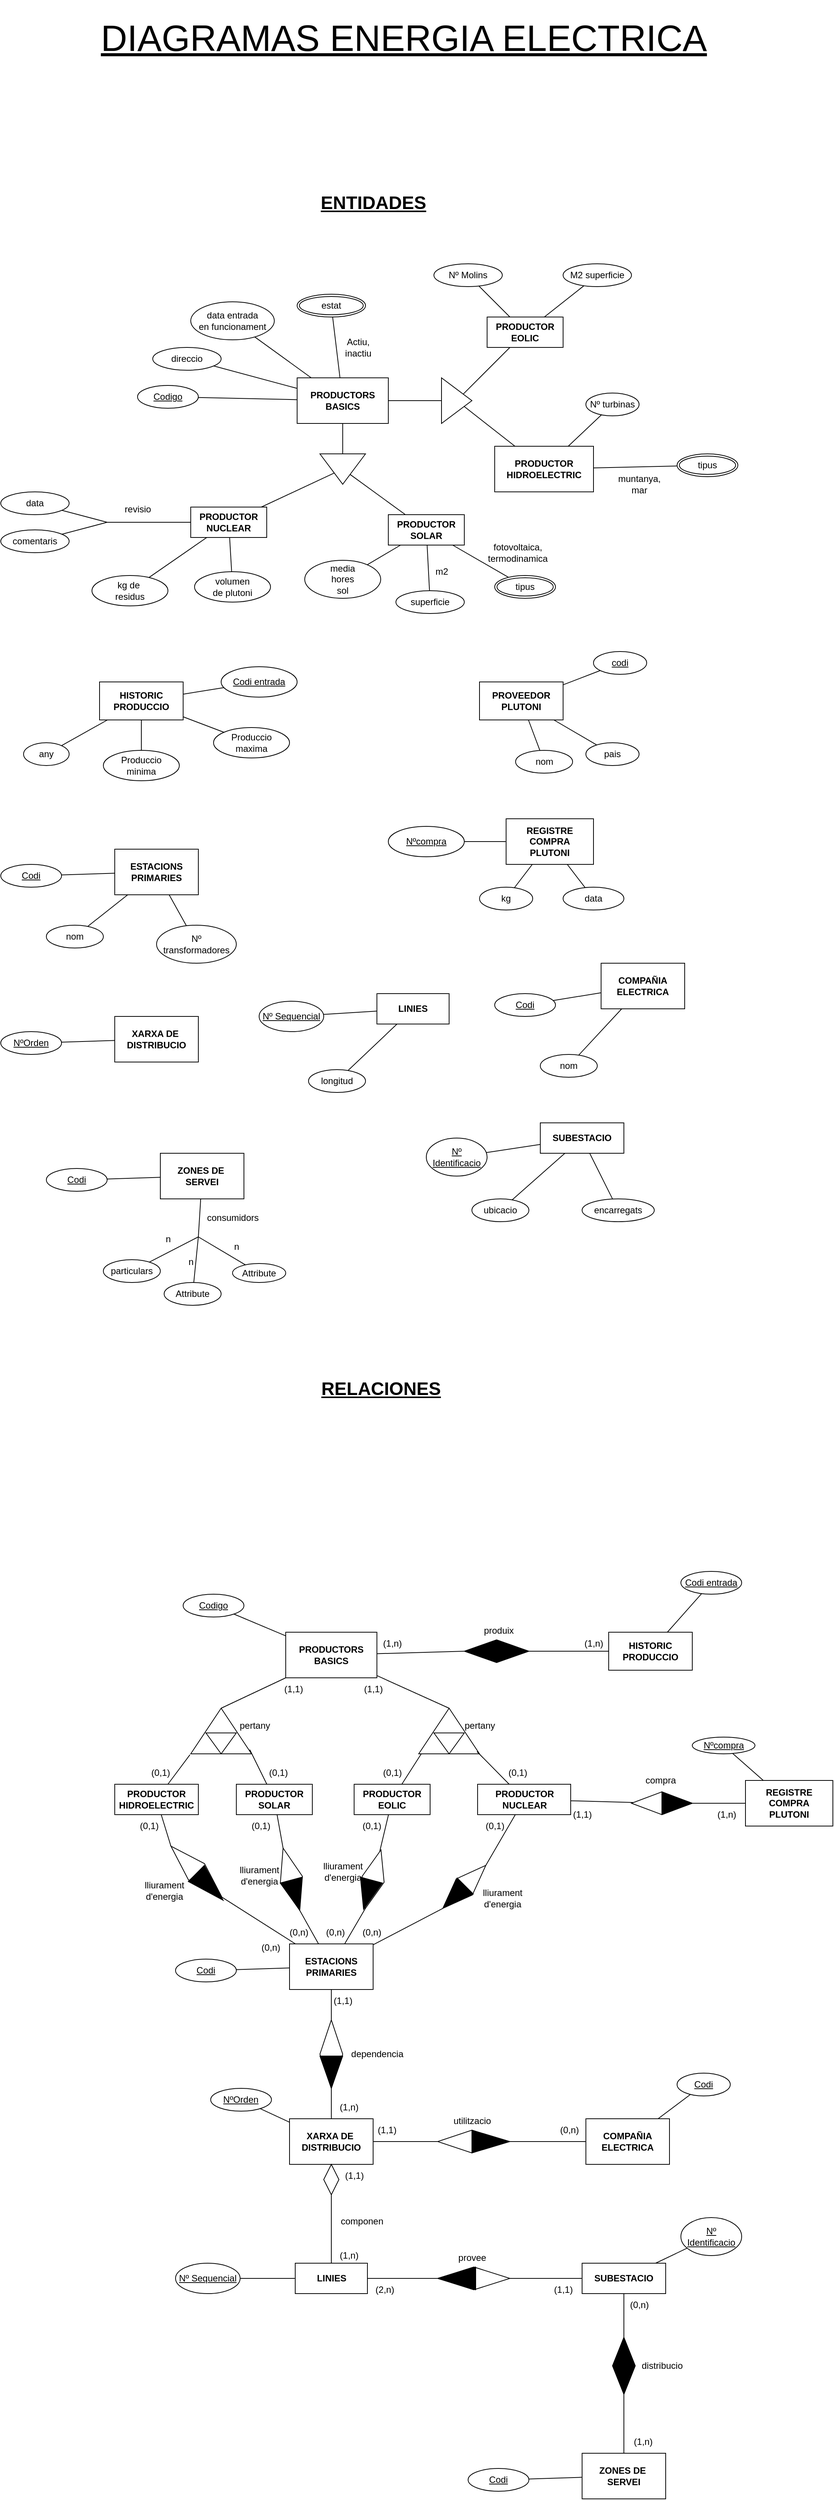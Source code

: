 <mxfile version="22.0.8" type="device">
  <diagram id="R2lEEEUBdFMjLlhIrx00" name="Page-1">
    <mxGraphModel dx="1961" dy="1534" grid="1" gridSize="10" guides="1" tooltips="1" connect="1" arrows="1" fold="1" page="1" pageScale="1" pageWidth="850" pageHeight="1100" math="0" shadow="0" extFonts="Permanent Marker^https://fonts.googleapis.com/css?family=Permanent+Marker">
      <root>
        <mxCell id="0" />
        <mxCell id="1" parent="0" />
        <mxCell id="NFCbisGEsT4ZBUQgS1Gc-1" value="&lt;b&gt;PRODUCTORS&lt;br&gt;BASICS&lt;br&gt;&lt;/b&gt;" style="whiteSpace=wrap;html=1;align=center;" parent="1" vertex="1">
          <mxGeometry x="300" y="190" width="120" height="60" as="geometry" />
        </mxCell>
        <mxCell id="NFCbisGEsT4ZBUQgS1Gc-2" value="&lt;b&gt;PRODUCTOR&lt;br&gt;HIDROELECTRIC&lt;br&gt;&lt;/b&gt;" style="whiteSpace=wrap;html=1;align=center;" parent="1" vertex="1">
          <mxGeometry x="560" y="280" width="130" height="60" as="geometry" />
        </mxCell>
        <mxCell id="NFCbisGEsT4ZBUQgS1Gc-3" value="&lt;b&gt;PRODUCTOR&lt;br&gt;EOLIC&lt;br&gt;&lt;/b&gt;" style="whiteSpace=wrap;html=1;align=center;" parent="1" vertex="1">
          <mxGeometry x="550" y="110" width="100" height="40" as="geometry" />
        </mxCell>
        <mxCell id="NFCbisGEsT4ZBUQgS1Gc-4" value="&lt;b&gt;PRODUCTOR&lt;br&gt;NUCLEAR&lt;br&gt;&lt;/b&gt;" style="whiteSpace=wrap;html=1;align=center;" parent="1" vertex="1">
          <mxGeometry x="160" y="360" width="100" height="40" as="geometry" />
        </mxCell>
        <mxCell id="NFCbisGEsT4ZBUQgS1Gc-5" value="&lt;b&gt;PRODUCTOR&lt;br&gt;SOLAR&lt;br&gt;&lt;/b&gt;" style="whiteSpace=wrap;html=1;align=center;" parent="1" vertex="1">
          <mxGeometry x="420" y="370" width="100" height="40" as="geometry" />
        </mxCell>
        <mxCell id="NFCbisGEsT4ZBUQgS1Gc-6" value="" style="triangle;whiteSpace=wrap;html=1;rotation=0;" parent="1" vertex="1">
          <mxGeometry x="490" y="190" width="40" height="60" as="geometry" />
        </mxCell>
        <mxCell id="NFCbisGEsT4ZBUQgS1Gc-7" value="" style="triangle;whiteSpace=wrap;html=1;rotation=90;" parent="1" vertex="1">
          <mxGeometry x="340" y="280" width="40" height="60" as="geometry" />
        </mxCell>
        <mxCell id="NFCbisGEsT4ZBUQgS1Gc-8" value="" style="endArrow=none;html=1;rounded=0;" parent="1" source="NFCbisGEsT4ZBUQgS1Gc-1" target="NFCbisGEsT4ZBUQgS1Gc-6" edge="1">
          <mxGeometry relative="1" as="geometry">
            <mxPoint x="420" y="219.5" as="sourcePoint" />
            <mxPoint x="490" y="219.5" as="targetPoint" />
          </mxGeometry>
        </mxCell>
        <mxCell id="NFCbisGEsT4ZBUQgS1Gc-9" value="" style="endArrow=none;html=1;rounded=0;" parent="1" source="NFCbisGEsT4ZBUQgS1Gc-7" target="NFCbisGEsT4ZBUQgS1Gc-1" edge="1">
          <mxGeometry relative="1" as="geometry">
            <mxPoint x="340" y="240" as="sourcePoint" />
            <mxPoint x="500" y="240" as="targetPoint" />
          </mxGeometry>
        </mxCell>
        <mxCell id="NFCbisGEsT4ZBUQgS1Gc-10" value="" style="endArrow=none;html=1;rounded=0;" parent="1" source="NFCbisGEsT4ZBUQgS1Gc-6" target="NFCbisGEsT4ZBUQgS1Gc-3" edge="1">
          <mxGeometry relative="1" as="geometry">
            <mxPoint x="340" y="240" as="sourcePoint" />
            <mxPoint x="500" y="240" as="targetPoint" />
          </mxGeometry>
        </mxCell>
        <mxCell id="NFCbisGEsT4ZBUQgS1Gc-11" value="" style="endArrow=none;html=1;rounded=0;" parent="1" source="NFCbisGEsT4ZBUQgS1Gc-6" target="NFCbisGEsT4ZBUQgS1Gc-2" edge="1">
          <mxGeometry relative="1" as="geometry">
            <mxPoint x="340" y="240" as="sourcePoint" />
            <mxPoint x="500" y="240" as="targetPoint" />
          </mxGeometry>
        </mxCell>
        <mxCell id="NFCbisGEsT4ZBUQgS1Gc-12" value="" style="endArrow=none;html=1;rounded=0;" parent="1" source="NFCbisGEsT4ZBUQgS1Gc-4" target="NFCbisGEsT4ZBUQgS1Gc-7" edge="1">
          <mxGeometry relative="1" as="geometry">
            <mxPoint x="340" y="240" as="sourcePoint" />
            <mxPoint x="500" y="240" as="targetPoint" />
          </mxGeometry>
        </mxCell>
        <mxCell id="NFCbisGEsT4ZBUQgS1Gc-13" value="" style="endArrow=none;html=1;rounded=0;" parent="1" source="NFCbisGEsT4ZBUQgS1Gc-7" target="NFCbisGEsT4ZBUQgS1Gc-5" edge="1">
          <mxGeometry relative="1" as="geometry">
            <mxPoint x="429.706" y="439.999" as="sourcePoint" />
            <mxPoint x="502.5" y="492.94" as="targetPoint" />
          </mxGeometry>
        </mxCell>
        <mxCell id="NFCbisGEsT4ZBUQgS1Gc-14" value="Codigo" style="ellipse;whiteSpace=wrap;html=1;align=center;fontStyle=4;" parent="1" vertex="1">
          <mxGeometry x="90" y="200" width="80" height="30" as="geometry" />
        </mxCell>
        <mxCell id="NFCbisGEsT4ZBUQgS1Gc-15" value="" style="endArrow=none;html=1;rounded=0;" parent="1" source="NFCbisGEsT4ZBUQgS1Gc-14" target="NFCbisGEsT4ZBUQgS1Gc-1" edge="1">
          <mxGeometry relative="1" as="geometry">
            <mxPoint x="340" y="140" as="sourcePoint" />
            <mxPoint x="500" y="140" as="targetPoint" />
          </mxGeometry>
        </mxCell>
        <mxCell id="NFCbisGEsT4ZBUQgS1Gc-16" value="direccio" style="ellipse;whiteSpace=wrap;html=1;align=center;" parent="1" vertex="1">
          <mxGeometry x="110" y="150" width="90" height="30" as="geometry" />
        </mxCell>
        <mxCell id="NFCbisGEsT4ZBUQgS1Gc-17" value="data entrada&lt;br&gt;en funcionament" style="ellipse;whiteSpace=wrap;html=1;align=center;" parent="1" vertex="1">
          <mxGeometry x="160" y="90" width="110" height="50" as="geometry" />
        </mxCell>
        <mxCell id="NFCbisGEsT4ZBUQgS1Gc-19" value="" style="endArrow=none;html=1;rounded=0;" parent="1" source="NFCbisGEsT4ZBUQgS1Gc-30" target="NFCbisGEsT4ZBUQgS1Gc-1" edge="1">
          <mxGeometry relative="1" as="geometry">
            <mxPoint x="342.364" y="109.974" as="sourcePoint" />
            <mxPoint x="500" y="140" as="targetPoint" />
          </mxGeometry>
        </mxCell>
        <mxCell id="NFCbisGEsT4ZBUQgS1Gc-20" value="Actiu,&lt;br&gt;inactiu" style="text;html=1;align=center;verticalAlign=middle;resizable=0;points=[];autosize=1;strokeColor=none;fillColor=none;" parent="1" vertex="1">
          <mxGeometry x="350" y="130" width="60" height="40" as="geometry" />
        </mxCell>
        <mxCell id="NFCbisGEsT4ZBUQgS1Gc-21" value="" style="endArrow=none;html=1;rounded=0;" parent="1" source="NFCbisGEsT4ZBUQgS1Gc-17" target="NFCbisGEsT4ZBUQgS1Gc-1" edge="1">
          <mxGeometry relative="1" as="geometry">
            <mxPoint x="340" y="140" as="sourcePoint" />
            <mxPoint x="500" y="140" as="targetPoint" />
          </mxGeometry>
        </mxCell>
        <mxCell id="NFCbisGEsT4ZBUQgS1Gc-22" value="" style="endArrow=none;html=1;rounded=0;" parent="1" source="NFCbisGEsT4ZBUQgS1Gc-16" target="NFCbisGEsT4ZBUQgS1Gc-1" edge="1">
          <mxGeometry relative="1" as="geometry">
            <mxPoint x="340" y="140" as="sourcePoint" />
            <mxPoint x="500" y="140" as="targetPoint" />
          </mxGeometry>
        </mxCell>
        <mxCell id="NFCbisGEsT4ZBUQgS1Gc-23" value="Nº Molins" style="ellipse;whiteSpace=wrap;html=1;align=center;" parent="1" vertex="1">
          <mxGeometry x="480" y="40" width="90" height="30" as="geometry" />
        </mxCell>
        <mxCell id="NFCbisGEsT4ZBUQgS1Gc-24" value="M2 superficie" style="ellipse;whiteSpace=wrap;html=1;align=center;" parent="1" vertex="1">
          <mxGeometry x="650" y="40" width="90" height="30" as="geometry" />
        </mxCell>
        <mxCell id="NFCbisGEsT4ZBUQgS1Gc-25" value="" style="endArrow=none;html=1;rounded=0;" parent="1" source="NFCbisGEsT4ZBUQgS1Gc-3" target="NFCbisGEsT4ZBUQgS1Gc-23" edge="1">
          <mxGeometry relative="1" as="geometry">
            <mxPoint x="340" y="240" as="sourcePoint" />
            <mxPoint x="500" y="240" as="targetPoint" />
          </mxGeometry>
        </mxCell>
        <mxCell id="NFCbisGEsT4ZBUQgS1Gc-26" value="" style="endArrow=none;html=1;rounded=0;" parent="1" source="NFCbisGEsT4ZBUQgS1Gc-3" target="NFCbisGEsT4ZBUQgS1Gc-24" edge="1">
          <mxGeometry relative="1" as="geometry">
            <mxPoint x="340" y="240" as="sourcePoint" />
            <mxPoint x="500" y="240" as="targetPoint" />
          </mxGeometry>
        </mxCell>
        <mxCell id="NFCbisGEsT4ZBUQgS1Gc-27" value="Nº turbinas" style="ellipse;whiteSpace=wrap;html=1;align=center;" parent="1" vertex="1">
          <mxGeometry x="680" y="210" width="70" height="30" as="geometry" />
        </mxCell>
        <mxCell id="NFCbisGEsT4ZBUQgS1Gc-29" value="" style="endArrow=none;html=1;rounded=0;" parent="1" source="NFCbisGEsT4ZBUQgS1Gc-2" target="NFCbisGEsT4ZBUQgS1Gc-27" edge="1">
          <mxGeometry relative="1" as="geometry">
            <mxPoint x="340" y="240" as="sourcePoint" />
            <mxPoint x="500" y="240" as="targetPoint" />
          </mxGeometry>
        </mxCell>
        <mxCell id="NFCbisGEsT4ZBUQgS1Gc-30" value="estat&lt;br&gt;" style="ellipse;shape=doubleEllipse;margin=3;whiteSpace=wrap;html=1;align=center;" parent="1" vertex="1">
          <mxGeometry x="300" y="80" width="90" height="30" as="geometry" />
        </mxCell>
        <mxCell id="NFCbisGEsT4ZBUQgS1Gc-31" value="tipus" style="ellipse;shape=doubleEllipse;margin=3;whiteSpace=wrap;html=1;align=center;" parent="1" vertex="1">
          <mxGeometry x="800" y="290" width="80" height="30" as="geometry" />
        </mxCell>
        <mxCell id="NFCbisGEsT4ZBUQgS1Gc-32" value="" style="endArrow=none;html=1;rounded=0;" parent="1" source="NFCbisGEsT4ZBUQgS1Gc-2" target="NFCbisGEsT4ZBUQgS1Gc-31" edge="1">
          <mxGeometry relative="1" as="geometry">
            <mxPoint x="340" y="240" as="sourcePoint" />
            <mxPoint x="500" y="240" as="targetPoint" />
          </mxGeometry>
        </mxCell>
        <mxCell id="NFCbisGEsT4ZBUQgS1Gc-33" value="muntanya,&lt;br&gt;mar" style="text;html=1;align=center;verticalAlign=middle;resizable=0;points=[];autosize=1;strokeColor=none;fillColor=none;" parent="1" vertex="1">
          <mxGeometry x="710" y="310" width="80" height="40" as="geometry" />
        </mxCell>
        <mxCell id="NFCbisGEsT4ZBUQgS1Gc-34" value="media&lt;br&gt;hores&lt;br&gt;sol" style="ellipse;whiteSpace=wrap;html=1;align=center;" parent="1" vertex="1">
          <mxGeometry x="310" y="430" width="100" height="50" as="geometry" />
        </mxCell>
        <mxCell id="NFCbisGEsT4ZBUQgS1Gc-35" value="superficie" style="ellipse;whiteSpace=wrap;html=1;align=center;" parent="1" vertex="1">
          <mxGeometry x="430" y="470" width="90" height="30" as="geometry" />
        </mxCell>
        <mxCell id="NFCbisGEsT4ZBUQgS1Gc-36" value="tipus" style="ellipse;shape=doubleEllipse;margin=3;whiteSpace=wrap;html=1;align=center;" parent="1" vertex="1">
          <mxGeometry x="560" y="450" width="80" height="30" as="geometry" />
        </mxCell>
        <mxCell id="NFCbisGEsT4ZBUQgS1Gc-37" value="" style="endArrow=none;html=1;rounded=0;" parent="1" source="NFCbisGEsT4ZBUQgS1Gc-34" target="NFCbisGEsT4ZBUQgS1Gc-5" edge="1">
          <mxGeometry relative="1" as="geometry">
            <mxPoint x="340" y="340" as="sourcePoint" />
            <mxPoint x="500" y="340" as="targetPoint" />
          </mxGeometry>
        </mxCell>
        <mxCell id="NFCbisGEsT4ZBUQgS1Gc-38" value="" style="endArrow=none;html=1;rounded=0;" parent="1" source="NFCbisGEsT4ZBUQgS1Gc-5" target="NFCbisGEsT4ZBUQgS1Gc-35" edge="1">
          <mxGeometry relative="1" as="geometry">
            <mxPoint x="340" y="340" as="sourcePoint" />
            <mxPoint x="500" y="340" as="targetPoint" />
          </mxGeometry>
        </mxCell>
        <mxCell id="NFCbisGEsT4ZBUQgS1Gc-39" value="" style="endArrow=none;html=1;rounded=0;" parent="1" source="NFCbisGEsT4ZBUQgS1Gc-5" target="NFCbisGEsT4ZBUQgS1Gc-36" edge="1">
          <mxGeometry relative="1" as="geometry">
            <mxPoint x="340" y="340" as="sourcePoint" />
            <mxPoint x="500" y="340" as="targetPoint" />
          </mxGeometry>
        </mxCell>
        <mxCell id="NFCbisGEsT4ZBUQgS1Gc-40" value="fotovoltaica,&lt;br&gt;termodinamica" style="text;html=1;align=center;verticalAlign=middle;resizable=0;points=[];autosize=1;strokeColor=none;fillColor=none;" parent="1" vertex="1">
          <mxGeometry x="540" y="400" width="100" height="40" as="geometry" />
        </mxCell>
        <mxCell id="NFCbisGEsT4ZBUQgS1Gc-41" value="m2" style="text;html=1;align=center;verticalAlign=middle;resizable=0;points=[];autosize=1;strokeColor=none;fillColor=none;" parent="1" vertex="1">
          <mxGeometry x="470" y="430" width="40" height="30" as="geometry" />
        </mxCell>
        <mxCell id="NFCbisGEsT4ZBUQgS1Gc-42" value="comentaris" style="ellipse;whiteSpace=wrap;html=1;align=center;" parent="1" vertex="1">
          <mxGeometry x="-90" y="390" width="90" height="30" as="geometry" />
        </mxCell>
        <mxCell id="NFCbisGEsT4ZBUQgS1Gc-43" value="kg de&amp;nbsp;&lt;br&gt;residus" style="ellipse;whiteSpace=wrap;html=1;align=center;" parent="1" vertex="1">
          <mxGeometry x="30" y="450" width="100" height="40" as="geometry" />
        </mxCell>
        <mxCell id="NFCbisGEsT4ZBUQgS1Gc-44" value="volumen&lt;br&gt;de plutoni" style="ellipse;whiteSpace=wrap;html=1;align=center;" parent="1" vertex="1">
          <mxGeometry x="165" y="445" width="100" height="40" as="geometry" />
        </mxCell>
        <mxCell id="NFCbisGEsT4ZBUQgS1Gc-45" value="data" style="ellipse;whiteSpace=wrap;html=1;align=center;" parent="1" vertex="1">
          <mxGeometry x="-90" y="340" width="90" height="30" as="geometry" />
        </mxCell>
        <mxCell id="NFCbisGEsT4ZBUQgS1Gc-46" value="" style="endArrow=none;html=1;rounded=0;" parent="1" source="NFCbisGEsT4ZBUQgS1Gc-4" target="NFCbisGEsT4ZBUQgS1Gc-44" edge="1">
          <mxGeometry relative="1" as="geometry">
            <mxPoint x="160" y="340" as="sourcePoint" />
            <mxPoint x="320" y="340" as="targetPoint" />
          </mxGeometry>
        </mxCell>
        <mxCell id="NFCbisGEsT4ZBUQgS1Gc-47" value="" style="endArrow=none;html=1;rounded=0;" parent="1" source="NFCbisGEsT4ZBUQgS1Gc-43" target="NFCbisGEsT4ZBUQgS1Gc-4" edge="1">
          <mxGeometry relative="1" as="geometry">
            <mxPoint x="160" y="340" as="sourcePoint" />
            <mxPoint x="320" y="340" as="targetPoint" />
          </mxGeometry>
        </mxCell>
        <mxCell id="NFCbisGEsT4ZBUQgS1Gc-48" value="" style="endArrow=none;html=1;rounded=0;" parent="1" source="NFCbisGEsT4ZBUQgS1Gc-45" edge="1">
          <mxGeometry relative="1" as="geometry">
            <mxPoint x="160" y="340" as="sourcePoint" />
            <mxPoint x="50" y="380" as="targetPoint" />
          </mxGeometry>
        </mxCell>
        <mxCell id="NFCbisGEsT4ZBUQgS1Gc-49" value="" style="endArrow=none;html=1;rounded=0;" parent="1" source="NFCbisGEsT4ZBUQgS1Gc-42" edge="1">
          <mxGeometry relative="1" as="geometry">
            <mxPoint x="160" y="340" as="sourcePoint" />
            <mxPoint x="50" y="380" as="targetPoint" />
          </mxGeometry>
        </mxCell>
        <mxCell id="NFCbisGEsT4ZBUQgS1Gc-50" value="" style="endArrow=none;html=1;rounded=0;" parent="1" target="NFCbisGEsT4ZBUQgS1Gc-4" edge="1">
          <mxGeometry relative="1" as="geometry">
            <mxPoint x="50" y="380" as="sourcePoint" />
            <mxPoint x="320" y="340" as="targetPoint" />
          </mxGeometry>
        </mxCell>
        <mxCell id="NFCbisGEsT4ZBUQgS1Gc-51" value="revisio" style="text;html=1;align=center;verticalAlign=middle;resizable=0;points=[];autosize=1;strokeColor=none;fillColor=none;" parent="1" vertex="1">
          <mxGeometry x="60" y="348" width="60" height="30" as="geometry" />
        </mxCell>
        <mxCell id="NFCbisGEsT4ZBUQgS1Gc-52" value="&lt;b&gt;HISTORIC&lt;br&gt;PRODUCCIO&lt;br&gt;&lt;/b&gt;" style="whiteSpace=wrap;html=1;align=center;" parent="1" vertex="1">
          <mxGeometry x="40" y="590" width="110" height="50" as="geometry" />
        </mxCell>
        <mxCell id="NFCbisGEsT4ZBUQgS1Gc-53" value="Codi entrada" style="ellipse;whiteSpace=wrap;html=1;align=center;fontStyle=4;" parent="1" vertex="1">
          <mxGeometry x="200" y="570" width="100" height="40" as="geometry" />
        </mxCell>
        <mxCell id="NFCbisGEsT4ZBUQgS1Gc-54" value="Produccio&lt;br&gt;maxima" style="ellipse;whiteSpace=wrap;html=1;align=center;" parent="1" vertex="1">
          <mxGeometry x="190" y="650" width="100" height="40" as="geometry" />
        </mxCell>
        <mxCell id="NFCbisGEsT4ZBUQgS1Gc-55" value="Produccio&lt;br&gt;minima" style="ellipse;whiteSpace=wrap;html=1;align=center;" parent="1" vertex="1">
          <mxGeometry x="45" y="680" width="100" height="40" as="geometry" />
        </mxCell>
        <mxCell id="NFCbisGEsT4ZBUQgS1Gc-56" value="any" style="ellipse;whiteSpace=wrap;html=1;align=center;" parent="1" vertex="1">
          <mxGeometry x="-60" y="670" width="60" height="30" as="geometry" />
        </mxCell>
        <mxCell id="NFCbisGEsT4ZBUQgS1Gc-57" value="" style="endArrow=none;html=1;rounded=0;" parent="1" source="NFCbisGEsT4ZBUQgS1Gc-52" target="NFCbisGEsT4ZBUQgS1Gc-53" edge="1">
          <mxGeometry relative="1" as="geometry">
            <mxPoint x="330" y="540" as="sourcePoint" />
            <mxPoint x="260" y="580" as="targetPoint" />
          </mxGeometry>
        </mxCell>
        <mxCell id="NFCbisGEsT4ZBUQgS1Gc-58" value="" style="endArrow=none;html=1;rounded=0;" parent="1" source="NFCbisGEsT4ZBUQgS1Gc-52" target="NFCbisGEsT4ZBUQgS1Gc-54" edge="1">
          <mxGeometry relative="1" as="geometry">
            <mxPoint x="330" y="540" as="sourcePoint" />
            <mxPoint x="490" y="540" as="targetPoint" />
          </mxGeometry>
        </mxCell>
        <mxCell id="NFCbisGEsT4ZBUQgS1Gc-59" value="" style="endArrow=none;html=1;rounded=0;" parent="1" source="NFCbisGEsT4ZBUQgS1Gc-52" target="NFCbisGEsT4ZBUQgS1Gc-55" edge="1">
          <mxGeometry relative="1" as="geometry">
            <mxPoint x="330" y="540" as="sourcePoint" />
            <mxPoint x="490" y="540" as="targetPoint" />
          </mxGeometry>
        </mxCell>
        <mxCell id="NFCbisGEsT4ZBUQgS1Gc-60" value="" style="endArrow=none;html=1;rounded=0;" parent="1" source="NFCbisGEsT4ZBUQgS1Gc-52" target="NFCbisGEsT4ZBUQgS1Gc-56" edge="1">
          <mxGeometry relative="1" as="geometry">
            <mxPoint x="330" y="540" as="sourcePoint" />
            <mxPoint x="490" y="540" as="targetPoint" />
          </mxGeometry>
        </mxCell>
        <mxCell id="NFCbisGEsT4ZBUQgS1Gc-61" value="&lt;b&gt;PROVEEDOR&lt;br&gt;PLUTONI&lt;br&gt;&lt;/b&gt;" style="whiteSpace=wrap;html=1;align=center;" parent="1" vertex="1">
          <mxGeometry x="540" y="590" width="110" height="50" as="geometry" />
        </mxCell>
        <mxCell id="NFCbisGEsT4ZBUQgS1Gc-62" value="codi" style="ellipse;whiteSpace=wrap;html=1;align=center;fontStyle=4;" parent="1" vertex="1">
          <mxGeometry x="690" y="550" width="70" height="30" as="geometry" />
        </mxCell>
        <mxCell id="NFCbisGEsT4ZBUQgS1Gc-63" value="nom" style="ellipse;whiteSpace=wrap;html=1;align=center;" parent="1" vertex="1">
          <mxGeometry x="587.5" y="680" width="75" height="30" as="geometry" />
        </mxCell>
        <mxCell id="NFCbisGEsT4ZBUQgS1Gc-64" value="pais" style="ellipse;whiteSpace=wrap;html=1;align=center;" parent="1" vertex="1">
          <mxGeometry x="680" y="670" width="70" height="30" as="geometry" />
        </mxCell>
        <mxCell id="NFCbisGEsT4ZBUQgS1Gc-65" value="" style="endArrow=none;html=1;rounded=0;" parent="1" source="NFCbisGEsT4ZBUQgS1Gc-63" target="NFCbisGEsT4ZBUQgS1Gc-61" edge="1">
          <mxGeometry relative="1" as="geometry">
            <mxPoint x="330" y="540" as="sourcePoint" />
            <mxPoint x="490" y="540" as="targetPoint" />
          </mxGeometry>
        </mxCell>
        <mxCell id="NFCbisGEsT4ZBUQgS1Gc-66" value="" style="endArrow=none;html=1;rounded=0;" parent="1" source="NFCbisGEsT4ZBUQgS1Gc-61" target="NFCbisGEsT4ZBUQgS1Gc-62" edge="1">
          <mxGeometry relative="1" as="geometry">
            <mxPoint x="330" y="540" as="sourcePoint" />
            <mxPoint x="490" y="540" as="targetPoint" />
          </mxGeometry>
        </mxCell>
        <mxCell id="NFCbisGEsT4ZBUQgS1Gc-67" value="" style="endArrow=none;html=1;rounded=0;" parent="1" source="NFCbisGEsT4ZBUQgS1Gc-61" target="NFCbisGEsT4ZBUQgS1Gc-64" edge="1">
          <mxGeometry relative="1" as="geometry">
            <mxPoint x="330" y="540" as="sourcePoint" />
            <mxPoint x="490" y="540" as="targetPoint" />
          </mxGeometry>
        </mxCell>
        <mxCell id="NFCbisGEsT4ZBUQgS1Gc-68" value="&lt;b&gt;REGISTRE&lt;br&gt;COMPRA&lt;br&gt;PLUTONI&lt;br&gt;&lt;/b&gt;" style="whiteSpace=wrap;html=1;align=center;" parent="1" vertex="1">
          <mxGeometry x="575" y="770" width="115" height="60" as="geometry" />
        </mxCell>
        <mxCell id="NFCbisGEsT4ZBUQgS1Gc-69" value="Nºcompra" style="ellipse;whiteSpace=wrap;html=1;align=center;fontStyle=4;" parent="1" vertex="1">
          <mxGeometry x="420" y="780" width="100" height="40" as="geometry" />
        </mxCell>
        <mxCell id="NFCbisGEsT4ZBUQgS1Gc-70" value="kg" style="ellipse;whiteSpace=wrap;html=1;align=center;" parent="1" vertex="1">
          <mxGeometry x="540" y="860" width="70" height="30" as="geometry" />
        </mxCell>
        <mxCell id="NFCbisGEsT4ZBUQgS1Gc-71" value="data" style="ellipse;whiteSpace=wrap;html=1;align=center;" parent="1" vertex="1">
          <mxGeometry x="650" y="860" width="80" height="30" as="geometry" />
        </mxCell>
        <mxCell id="NFCbisGEsT4ZBUQgS1Gc-72" value="" style="endArrow=none;html=1;rounded=0;" parent="1" source="NFCbisGEsT4ZBUQgS1Gc-69" target="NFCbisGEsT4ZBUQgS1Gc-68" edge="1">
          <mxGeometry relative="1" as="geometry">
            <mxPoint x="330" y="740" as="sourcePoint" />
            <mxPoint x="490" y="740" as="targetPoint" />
          </mxGeometry>
        </mxCell>
        <mxCell id="NFCbisGEsT4ZBUQgS1Gc-73" value="" style="endArrow=none;html=1;rounded=0;" parent="1" source="NFCbisGEsT4ZBUQgS1Gc-68" target="NFCbisGEsT4ZBUQgS1Gc-71" edge="1">
          <mxGeometry relative="1" as="geometry">
            <mxPoint x="330" y="740" as="sourcePoint" />
            <mxPoint x="490" y="740" as="targetPoint" />
          </mxGeometry>
        </mxCell>
        <mxCell id="NFCbisGEsT4ZBUQgS1Gc-74" value="" style="endArrow=none;html=1;rounded=0;" parent="1" source="NFCbisGEsT4ZBUQgS1Gc-70" target="NFCbisGEsT4ZBUQgS1Gc-68" edge="1">
          <mxGeometry relative="1" as="geometry">
            <mxPoint x="330" y="740" as="sourcePoint" />
            <mxPoint x="490" y="740" as="targetPoint" />
          </mxGeometry>
        </mxCell>
        <mxCell id="NFCbisGEsT4ZBUQgS1Gc-76" value="&lt;b&gt;ESTACIONS&lt;br&gt;PRIMARIES&lt;br&gt;&lt;/b&gt;" style="whiteSpace=wrap;html=1;align=center;" parent="1" vertex="1">
          <mxGeometry x="60" y="810" width="110" height="60" as="geometry" />
        </mxCell>
        <mxCell id="NFCbisGEsT4ZBUQgS1Gc-77" value="Codi" style="ellipse;whiteSpace=wrap;html=1;align=center;fontStyle=4;" parent="1" vertex="1">
          <mxGeometry x="-90" y="830" width="80" height="30" as="geometry" />
        </mxCell>
        <mxCell id="NFCbisGEsT4ZBUQgS1Gc-78" value="nom" style="ellipse;whiteSpace=wrap;html=1;align=center;" parent="1" vertex="1">
          <mxGeometry x="-30" y="910" width="75" height="30" as="geometry" />
        </mxCell>
        <mxCell id="NFCbisGEsT4ZBUQgS1Gc-79" value="Nº&lt;br&gt;transformadores" style="ellipse;whiteSpace=wrap;html=1;align=center;" parent="1" vertex="1">
          <mxGeometry x="115" y="910" width="105" height="50" as="geometry" />
        </mxCell>
        <mxCell id="NFCbisGEsT4ZBUQgS1Gc-80" value="" style="endArrow=none;html=1;rounded=0;" parent="1" source="NFCbisGEsT4ZBUQgS1Gc-77" target="NFCbisGEsT4ZBUQgS1Gc-76" edge="1">
          <mxGeometry relative="1" as="geometry">
            <mxPoint x="300" y="740" as="sourcePoint" />
            <mxPoint x="460" y="740" as="targetPoint" />
          </mxGeometry>
        </mxCell>
        <mxCell id="NFCbisGEsT4ZBUQgS1Gc-81" value="" style="endArrow=none;html=1;rounded=0;" parent="1" source="NFCbisGEsT4ZBUQgS1Gc-78" target="NFCbisGEsT4ZBUQgS1Gc-76" edge="1">
          <mxGeometry relative="1" as="geometry">
            <mxPoint x="300" y="740" as="sourcePoint" />
            <mxPoint x="460" y="740" as="targetPoint" />
          </mxGeometry>
        </mxCell>
        <mxCell id="NFCbisGEsT4ZBUQgS1Gc-82" value="" style="endArrow=none;html=1;rounded=0;" parent="1" source="NFCbisGEsT4ZBUQgS1Gc-79" target="NFCbisGEsT4ZBUQgS1Gc-76" edge="1">
          <mxGeometry relative="1" as="geometry">
            <mxPoint x="300" y="740" as="sourcePoint" />
            <mxPoint x="460" y="740" as="targetPoint" />
          </mxGeometry>
        </mxCell>
        <mxCell id="NFCbisGEsT4ZBUQgS1Gc-83" value="&lt;b&gt;XARXA DE&amp;nbsp;&lt;br&gt;DISTRIBUCIO&lt;br&gt;&lt;/b&gt;" style="whiteSpace=wrap;html=1;align=center;" parent="1" vertex="1">
          <mxGeometry x="60" y="1030" width="110" height="60" as="geometry" />
        </mxCell>
        <mxCell id="NFCbisGEsT4ZBUQgS1Gc-84" value="NºOrden" style="ellipse;whiteSpace=wrap;html=1;align=center;fontStyle=4;" parent="1" vertex="1">
          <mxGeometry x="-90" y="1050" width="80" height="30" as="geometry" />
        </mxCell>
        <mxCell id="NFCbisGEsT4ZBUQgS1Gc-87" value="" style="endArrow=none;html=1;rounded=0;" parent="1" source="NFCbisGEsT4ZBUQgS1Gc-84" target="NFCbisGEsT4ZBUQgS1Gc-83" edge="1">
          <mxGeometry relative="1" as="geometry">
            <mxPoint x="300" y="960" as="sourcePoint" />
            <mxPoint x="460" y="960" as="targetPoint" />
          </mxGeometry>
        </mxCell>
        <mxCell id="NFCbisGEsT4ZBUQgS1Gc-90" value="&lt;b&gt;COMPAÑIA&lt;br&gt;ELECTRICA&lt;br&gt;&lt;/b&gt;" style="whiteSpace=wrap;html=1;align=center;" parent="1" vertex="1">
          <mxGeometry x="700" y="960" width="110" height="60" as="geometry" />
        </mxCell>
        <mxCell id="NFCbisGEsT4ZBUQgS1Gc-91" value="Codi" style="ellipse;whiteSpace=wrap;html=1;align=center;fontStyle=4;" parent="1" vertex="1">
          <mxGeometry x="560" y="1000" width="80" height="30" as="geometry" />
        </mxCell>
        <mxCell id="NFCbisGEsT4ZBUQgS1Gc-92" value="nom" style="ellipse;whiteSpace=wrap;html=1;align=center;" parent="1" vertex="1">
          <mxGeometry x="620" y="1080" width="75" height="30" as="geometry" />
        </mxCell>
        <mxCell id="NFCbisGEsT4ZBUQgS1Gc-94" value="" style="endArrow=none;html=1;rounded=0;" parent="1" source="NFCbisGEsT4ZBUQgS1Gc-91" target="NFCbisGEsT4ZBUQgS1Gc-90" edge="1">
          <mxGeometry relative="1" as="geometry">
            <mxPoint x="950" y="910" as="sourcePoint" />
            <mxPoint x="1110" y="910" as="targetPoint" />
          </mxGeometry>
        </mxCell>
        <mxCell id="NFCbisGEsT4ZBUQgS1Gc-95" value="" style="endArrow=none;html=1;rounded=0;" parent="1" source="NFCbisGEsT4ZBUQgS1Gc-92" target="NFCbisGEsT4ZBUQgS1Gc-90" edge="1">
          <mxGeometry relative="1" as="geometry">
            <mxPoint x="950" y="910" as="sourcePoint" />
            <mxPoint x="1110" y="910" as="targetPoint" />
          </mxGeometry>
        </mxCell>
        <mxCell id="NFCbisGEsT4ZBUQgS1Gc-97" value="&lt;b&gt;SUBESTACIO&lt;br&gt;&lt;/b&gt;" style="whiteSpace=wrap;html=1;align=center;" parent="1" vertex="1">
          <mxGeometry x="620" y="1170" width="110" height="40" as="geometry" />
        </mxCell>
        <mxCell id="NFCbisGEsT4ZBUQgS1Gc-98" value="Nº Identificacio" style="ellipse;whiteSpace=wrap;html=1;align=center;fontStyle=4;" parent="1" vertex="1">
          <mxGeometry x="470" y="1190" width="80" height="50" as="geometry" />
        </mxCell>
        <mxCell id="NFCbisGEsT4ZBUQgS1Gc-99" value="ubicacio" style="ellipse;whiteSpace=wrap;html=1;align=center;" parent="1" vertex="1">
          <mxGeometry x="530" y="1270" width="75" height="30" as="geometry" />
        </mxCell>
        <mxCell id="NFCbisGEsT4ZBUQgS1Gc-100" value="encarregats" style="ellipse;whiteSpace=wrap;html=1;align=center;" parent="1" vertex="1">
          <mxGeometry x="675" y="1270" width="95" height="30" as="geometry" />
        </mxCell>
        <mxCell id="NFCbisGEsT4ZBUQgS1Gc-101" value="" style="endArrow=none;html=1;rounded=0;" parent="1" source="NFCbisGEsT4ZBUQgS1Gc-98" target="NFCbisGEsT4ZBUQgS1Gc-97" edge="1">
          <mxGeometry relative="1" as="geometry">
            <mxPoint x="860" y="1100" as="sourcePoint" />
            <mxPoint x="1020" y="1100" as="targetPoint" />
          </mxGeometry>
        </mxCell>
        <mxCell id="NFCbisGEsT4ZBUQgS1Gc-102" value="" style="endArrow=none;html=1;rounded=0;" parent="1" source="NFCbisGEsT4ZBUQgS1Gc-99" target="NFCbisGEsT4ZBUQgS1Gc-97" edge="1">
          <mxGeometry relative="1" as="geometry">
            <mxPoint x="860" y="1100" as="sourcePoint" />
            <mxPoint x="1020" y="1100" as="targetPoint" />
          </mxGeometry>
        </mxCell>
        <mxCell id="NFCbisGEsT4ZBUQgS1Gc-103" value="" style="endArrow=none;html=1;rounded=0;" parent="1" source="NFCbisGEsT4ZBUQgS1Gc-100" target="NFCbisGEsT4ZBUQgS1Gc-97" edge="1">
          <mxGeometry relative="1" as="geometry">
            <mxPoint x="860" y="1100" as="sourcePoint" />
            <mxPoint x="1020" y="1100" as="targetPoint" />
          </mxGeometry>
        </mxCell>
        <mxCell id="NFCbisGEsT4ZBUQgS1Gc-104" value="&lt;b&gt;LINIES&lt;br&gt;&lt;/b&gt;" style="whiteSpace=wrap;html=1;align=center;" parent="1" vertex="1">
          <mxGeometry x="405" y="1000" width="95" height="40" as="geometry" />
        </mxCell>
        <mxCell id="NFCbisGEsT4ZBUQgS1Gc-105" value="Nº Sequencial" style="ellipse;whiteSpace=wrap;html=1;align=center;fontStyle=4;" parent="1" vertex="1">
          <mxGeometry x="250" y="1010" width="85" height="40" as="geometry" />
        </mxCell>
        <mxCell id="NFCbisGEsT4ZBUQgS1Gc-106" value="longitud" style="ellipse;whiteSpace=wrap;html=1;align=center;" parent="1" vertex="1">
          <mxGeometry x="315" y="1100" width="75" height="30" as="geometry" />
        </mxCell>
        <mxCell id="NFCbisGEsT4ZBUQgS1Gc-108" value="" style="endArrow=none;html=1;rounded=0;" parent="1" source="NFCbisGEsT4ZBUQgS1Gc-105" target="NFCbisGEsT4ZBUQgS1Gc-104" edge="1">
          <mxGeometry relative="1" as="geometry">
            <mxPoint x="645" y="930" as="sourcePoint" />
            <mxPoint x="805" y="930" as="targetPoint" />
          </mxGeometry>
        </mxCell>
        <mxCell id="NFCbisGEsT4ZBUQgS1Gc-109" value="" style="endArrow=none;html=1;rounded=0;" parent="1" source="NFCbisGEsT4ZBUQgS1Gc-106" target="NFCbisGEsT4ZBUQgS1Gc-104" edge="1">
          <mxGeometry relative="1" as="geometry">
            <mxPoint x="645" y="930" as="sourcePoint" />
            <mxPoint x="805" y="930" as="targetPoint" />
          </mxGeometry>
        </mxCell>
        <mxCell id="NFCbisGEsT4ZBUQgS1Gc-111" value="&lt;b&gt;ZONES DE&amp;nbsp;&lt;br&gt;SERVEI&lt;br&gt;&lt;/b&gt;" style="whiteSpace=wrap;html=1;align=center;" parent="1" vertex="1">
          <mxGeometry x="120" y="1210" width="110" height="60" as="geometry" />
        </mxCell>
        <mxCell id="NFCbisGEsT4ZBUQgS1Gc-112" value="Codi" style="ellipse;whiteSpace=wrap;html=1;align=center;fontStyle=4;" parent="1" vertex="1">
          <mxGeometry x="-30" y="1230" width="80" height="30" as="geometry" />
        </mxCell>
        <mxCell id="NFCbisGEsT4ZBUQgS1Gc-113" value="particulars" style="ellipse;whiteSpace=wrap;html=1;align=center;" parent="1" vertex="1">
          <mxGeometry x="45" y="1350" width="75" height="30" as="geometry" />
        </mxCell>
        <mxCell id="NFCbisGEsT4ZBUQgS1Gc-115" value="" style="endArrow=none;html=1;rounded=0;" parent="1" source="NFCbisGEsT4ZBUQgS1Gc-112" target="NFCbisGEsT4ZBUQgS1Gc-111" edge="1">
          <mxGeometry relative="1" as="geometry">
            <mxPoint x="360" y="1140" as="sourcePoint" />
            <mxPoint x="520" y="1140" as="targetPoint" />
          </mxGeometry>
        </mxCell>
        <mxCell id="NFCbisGEsT4ZBUQgS1Gc-117" value="" style="endArrow=none;html=1;rounded=0;" parent="1" target="NFCbisGEsT4ZBUQgS1Gc-111" edge="1">
          <mxGeometry relative="1" as="geometry">
            <mxPoint x="170" y="1320" as="sourcePoint" />
            <mxPoint x="520" y="1140" as="targetPoint" />
          </mxGeometry>
        </mxCell>
        <mxCell id="NFCbisGEsT4ZBUQgS1Gc-118" value="Attribute" style="ellipse;whiteSpace=wrap;html=1;align=center;" parent="1" vertex="1">
          <mxGeometry x="125" y="1380" width="75" height="30" as="geometry" />
        </mxCell>
        <mxCell id="NFCbisGEsT4ZBUQgS1Gc-119" value="Attribute" style="ellipse;whiteSpace=wrap;html=1;align=center;" parent="1" vertex="1">
          <mxGeometry x="215" y="1355" width="70" height="25" as="geometry" />
        </mxCell>
        <mxCell id="NFCbisGEsT4ZBUQgS1Gc-120" value="" style="endArrow=none;html=1;rounded=0;" parent="1" source="NFCbisGEsT4ZBUQgS1Gc-113" edge="1">
          <mxGeometry relative="1" as="geometry">
            <mxPoint x="270" y="1260" as="sourcePoint" />
            <mxPoint x="170" y="1320" as="targetPoint" />
          </mxGeometry>
        </mxCell>
        <mxCell id="NFCbisGEsT4ZBUQgS1Gc-121" value="" style="endArrow=none;html=1;rounded=0;" parent="1" source="NFCbisGEsT4ZBUQgS1Gc-118" edge="1">
          <mxGeometry relative="1" as="geometry">
            <mxPoint x="270" y="1260" as="sourcePoint" />
            <mxPoint x="170" y="1320" as="targetPoint" />
          </mxGeometry>
        </mxCell>
        <mxCell id="NFCbisGEsT4ZBUQgS1Gc-122" value="" style="endArrow=none;html=1;rounded=0;" parent="1" target="NFCbisGEsT4ZBUQgS1Gc-119" edge="1">
          <mxGeometry relative="1" as="geometry">
            <mxPoint x="170" y="1320" as="sourcePoint" />
            <mxPoint x="430" y="1260" as="targetPoint" />
          </mxGeometry>
        </mxCell>
        <mxCell id="NFCbisGEsT4ZBUQgS1Gc-123" value="n" style="text;html=1;align=center;verticalAlign=middle;resizable=0;points=[];autosize=1;strokeColor=none;fillColor=none;" parent="1" vertex="1">
          <mxGeometry x="115" y="1308" width="30" height="30" as="geometry" />
        </mxCell>
        <mxCell id="NFCbisGEsT4ZBUQgS1Gc-124" value="n" style="text;html=1;align=center;verticalAlign=middle;resizable=0;points=[];autosize=1;strokeColor=none;fillColor=none;" parent="1" vertex="1">
          <mxGeometry x="145" y="1338" width="30" height="30" as="geometry" />
        </mxCell>
        <mxCell id="NFCbisGEsT4ZBUQgS1Gc-125" value="n" style="text;html=1;align=center;verticalAlign=middle;resizable=0;points=[];autosize=1;strokeColor=none;fillColor=none;" parent="1" vertex="1">
          <mxGeometry x="205" y="1318" width="30" height="30" as="geometry" />
        </mxCell>
        <mxCell id="NFCbisGEsT4ZBUQgS1Gc-126" value="consumidors" style="text;html=1;align=center;verticalAlign=middle;resizable=0;points=[];autosize=1;strokeColor=none;fillColor=none;" parent="1" vertex="1">
          <mxGeometry x="170" y="1280" width="90" height="30" as="geometry" />
        </mxCell>
        <mxCell id="_q1l6jPK42k80hOrgeJ8-1" value="&lt;span style=&quot;font-size: 24px;&quot;&gt;&lt;b&gt;&lt;u&gt;ENTIDADES&lt;/u&gt;&lt;/b&gt;&lt;/span&gt;" style="text;html=1;align=center;verticalAlign=middle;resizable=0;points=[];autosize=1;strokeColor=none;fillColor=none;" vertex="1" parent="1">
          <mxGeometry x="320" y="-60" width="160" height="40" as="geometry" />
        </mxCell>
        <mxCell id="_q1l6jPK42k80hOrgeJ8-2" value="&lt;font style=&quot;font-size: 24px;&quot;&gt;&lt;b&gt;&lt;u&gt;RELACIONES&lt;/u&gt;&lt;/b&gt;&lt;/font&gt;" style="text;html=1;align=center;verticalAlign=middle;resizable=0;points=[];autosize=1;strokeColor=none;fillColor=none;" vertex="1" parent="1">
          <mxGeometry x="320" y="1500" width="180" height="40" as="geometry" />
        </mxCell>
        <mxCell id="_q1l6jPK42k80hOrgeJ8-3" value="&lt;b&gt;PRODUCTORS&lt;br&gt;BASICS&lt;br&gt;&lt;/b&gt;" style="whiteSpace=wrap;html=1;align=center;" vertex="1" parent="1">
          <mxGeometry x="285" y="1840" width="120" height="60" as="geometry" />
        </mxCell>
        <mxCell id="_q1l6jPK42k80hOrgeJ8-4" value="&lt;b&gt;PRODUCTOR&lt;br&gt;NUCLEAR&lt;br&gt;&lt;/b&gt;" style="whiteSpace=wrap;html=1;align=center;" vertex="1" parent="1">
          <mxGeometry x="537.5" y="2040" width="122.5" height="40" as="geometry" />
        </mxCell>
        <mxCell id="_q1l6jPK42k80hOrgeJ8-5" value="&lt;b&gt;PRODUCTOR&lt;br&gt;EOLIC&lt;br&gt;&lt;/b&gt;" style="whiteSpace=wrap;html=1;align=center;" vertex="1" parent="1">
          <mxGeometry x="375" y="2040" width="100" height="40" as="geometry" />
        </mxCell>
        <mxCell id="_q1l6jPK42k80hOrgeJ8-6" value="&lt;b&gt;PRODUCTOR&lt;br&gt;HIDROELECTRIC&lt;br&gt;&lt;/b&gt;" style="whiteSpace=wrap;html=1;align=center;" vertex="1" parent="1">
          <mxGeometry x="60" y="2040" width="110" height="40" as="geometry" />
        </mxCell>
        <mxCell id="_q1l6jPK42k80hOrgeJ8-7" value="&lt;b&gt;PRODUCTOR&lt;br&gt;SOLAR&lt;br&gt;&lt;/b&gt;" style="whiteSpace=wrap;html=1;align=center;" vertex="1" parent="1">
          <mxGeometry x="220" y="2040" width="100" height="40" as="geometry" />
        </mxCell>
        <mxCell id="_q1l6jPK42k80hOrgeJ8-8" value="" style="triangle;whiteSpace=wrap;html=1;rotation=-90;" vertex="1" parent="1">
          <mxGeometry x="470" y="1930" width="60" height="80" as="geometry" />
        </mxCell>
        <mxCell id="_q1l6jPK42k80hOrgeJ8-9" value="" style="triangle;whiteSpace=wrap;html=1;rotation=-90;" vertex="1" parent="1">
          <mxGeometry x="170" y="1930" width="60" height="80" as="geometry" />
        </mxCell>
        <mxCell id="_q1l6jPK42k80hOrgeJ8-10" value="" style="endArrow=none;html=1;rounded=0;entryX=1;entryY=0.5;entryDx=0;entryDy=0;" edge="1" parent="1" source="_q1l6jPK42k80hOrgeJ8-3" target="_q1l6jPK42k80hOrgeJ8-8">
          <mxGeometry relative="1" as="geometry">
            <mxPoint x="405" y="1869.5" as="sourcePoint" />
            <mxPoint x="475" y="1869.5" as="targetPoint" />
          </mxGeometry>
        </mxCell>
        <mxCell id="_q1l6jPK42k80hOrgeJ8-11" value="" style="endArrow=none;html=1;rounded=0;entryX=0;entryY=1;entryDx=0;entryDy=0;exitX=1;exitY=0.5;exitDx=0;exitDy=0;" edge="1" parent="1" source="_q1l6jPK42k80hOrgeJ8-9" target="_q1l6jPK42k80hOrgeJ8-3">
          <mxGeometry relative="1" as="geometry">
            <mxPoint x="325" y="1890" as="sourcePoint" />
            <mxPoint x="485" y="1890" as="targetPoint" />
            <Array as="points" />
          </mxGeometry>
        </mxCell>
        <mxCell id="_q1l6jPK42k80hOrgeJ8-12" value="" style="endArrow=none;html=1;rounded=0;exitX=0;exitY=0.042;exitDx=0;exitDy=0;exitPerimeter=0;" edge="1" parent="1" source="_q1l6jPK42k80hOrgeJ8-8" target="_q1l6jPK42k80hOrgeJ8-5">
          <mxGeometry relative="1" as="geometry">
            <mxPoint x="317.5" y="2000" as="sourcePoint" />
            <mxPoint x="477.5" y="2000" as="targetPoint" />
          </mxGeometry>
        </mxCell>
        <mxCell id="_q1l6jPK42k80hOrgeJ8-13" value="" style="endArrow=none;html=1;rounded=0;exitX=0.05;exitY=0.958;exitDx=0;exitDy=0;exitPerimeter=0;" edge="1" parent="1" source="_q1l6jPK42k80hOrgeJ8-8" target="_q1l6jPK42k80hOrgeJ8-4">
          <mxGeometry relative="1" as="geometry">
            <mxPoint x="502.5" y="2140" as="sourcePoint" />
            <mxPoint x="477.5" y="2000" as="targetPoint" />
          </mxGeometry>
        </mxCell>
        <mxCell id="_q1l6jPK42k80hOrgeJ8-14" value="" style="endArrow=none;html=1;rounded=0;entryX=-0.019;entryY=-0.013;entryDx=0;entryDy=0;entryPerimeter=0;" edge="1" parent="1" source="_q1l6jPK42k80hOrgeJ8-6" target="_q1l6jPK42k80hOrgeJ8-9">
          <mxGeometry relative="1" as="geometry">
            <mxPoint x="275" y="1890" as="sourcePoint" />
            <mxPoint x="435" y="1890" as="targetPoint" />
          </mxGeometry>
        </mxCell>
        <mxCell id="_q1l6jPK42k80hOrgeJ8-15" value="" style="endArrow=none;html=1;rounded=0;exitX=0.092;exitY=0.971;exitDx=0;exitDy=0;exitPerimeter=0;" edge="1" parent="1" source="_q1l6jPK42k80hOrgeJ8-9" target="_q1l6jPK42k80hOrgeJ8-7">
          <mxGeometry relative="1" as="geometry">
            <mxPoint x="364.706" y="2089.999" as="sourcePoint" />
            <mxPoint x="437.5" y="2142.94" as="targetPoint" />
          </mxGeometry>
        </mxCell>
        <mxCell id="_q1l6jPK42k80hOrgeJ8-16" value="Codigo" style="ellipse;whiteSpace=wrap;html=1;align=center;fontStyle=4;" vertex="1" parent="1">
          <mxGeometry x="150" y="1790" width="80" height="30" as="geometry" />
        </mxCell>
        <mxCell id="_q1l6jPK42k80hOrgeJ8-20" value="" style="endArrow=none;html=1;rounded=0;" edge="1" parent="1" source="_q1l6jPK42k80hOrgeJ8-16" target="_q1l6jPK42k80hOrgeJ8-3">
          <mxGeometry relative="1" as="geometry">
            <mxPoint x="331.736" y="1759.989" as="sourcePoint" />
            <mxPoint x="485" y="1790" as="targetPoint" />
          </mxGeometry>
        </mxCell>
        <mxCell id="_q1l6jPK42k80hOrgeJ8-52" value="" style="triangle;whiteSpace=wrap;html=1;rotation=90;" vertex="1" parent="1">
          <mxGeometry x="186.25" y="1966.25" width="27.5" height="40" as="geometry" />
        </mxCell>
        <mxCell id="_q1l6jPK42k80hOrgeJ8-53" value="" style="triangle;whiteSpace=wrap;html=1;rotation=90;" vertex="1" parent="1">
          <mxGeometry x="486.25" y="1966.25" width="27.5" height="40" as="geometry" />
        </mxCell>
        <mxCell id="_q1l6jPK42k80hOrgeJ8-54" value="&lt;b&gt;HISTORIC&lt;br&gt;PRODUCCIO&lt;br&gt;&lt;/b&gt;" style="whiteSpace=wrap;html=1;align=center;" vertex="1" parent="1">
          <mxGeometry x="710" y="1840" width="110" height="50" as="geometry" />
        </mxCell>
        <mxCell id="_q1l6jPK42k80hOrgeJ8-55" value="Codi entrada" style="ellipse;whiteSpace=wrap;html=1;align=center;fontStyle=4;" vertex="1" parent="1">
          <mxGeometry x="805" y="1760" width="80" height="30" as="geometry" />
        </mxCell>
        <mxCell id="_q1l6jPK42k80hOrgeJ8-56" value="" style="endArrow=none;html=1;rounded=0;" edge="1" parent="1" source="_q1l6jPK42k80hOrgeJ8-54" target="_q1l6jPK42k80hOrgeJ8-55">
          <mxGeometry relative="1" as="geometry">
            <mxPoint x="1000" y="1790" as="sourcePoint" />
            <mxPoint x="930" y="1830" as="targetPoint" />
          </mxGeometry>
        </mxCell>
        <mxCell id="_q1l6jPK42k80hOrgeJ8-57" value="" style="rhombus;whiteSpace=wrap;html=1;rotation=90;fillColor=#000000;" vertex="1" parent="1">
          <mxGeometry x="547.5" y="1822.5" width="30" height="85" as="geometry" />
        </mxCell>
        <mxCell id="_q1l6jPK42k80hOrgeJ8-58" value="" style="endArrow=none;html=1;rounded=0;entryX=0.5;entryY=1;entryDx=0;entryDy=0;" edge="1" parent="1" source="_q1l6jPK42k80hOrgeJ8-3" target="_q1l6jPK42k80hOrgeJ8-57">
          <mxGeometry relative="1" as="geometry">
            <mxPoint x="590" y="1830" as="sourcePoint" />
            <mxPoint x="750" y="1830" as="targetPoint" />
          </mxGeometry>
        </mxCell>
        <mxCell id="_q1l6jPK42k80hOrgeJ8-59" value="" style="endArrow=none;html=1;rounded=0;exitX=0.5;exitY=0;exitDx=0;exitDy=0;" edge="1" parent="1" source="_q1l6jPK42k80hOrgeJ8-57" target="_q1l6jPK42k80hOrgeJ8-54">
          <mxGeometry relative="1" as="geometry">
            <mxPoint x="590" y="1830" as="sourcePoint" />
            <mxPoint x="750" y="1830" as="targetPoint" />
          </mxGeometry>
        </mxCell>
        <mxCell id="_q1l6jPK42k80hOrgeJ8-60" value="produix" style="text;html=1;align=center;verticalAlign=middle;resizable=0;points=[];autosize=1;strokeColor=none;fillColor=none;" vertex="1" parent="1">
          <mxGeometry x="535" y="1822.5" width="60" height="30" as="geometry" />
        </mxCell>
        <mxCell id="_q1l6jPK42k80hOrgeJ8-61" value="pertany" style="text;html=1;align=center;verticalAlign=middle;resizable=0;points=[];autosize=1;strokeColor=none;fillColor=none;" vertex="1" parent="1">
          <mxGeometry x="213.75" y="1948" width="60" height="30" as="geometry" />
        </mxCell>
        <mxCell id="_q1l6jPK42k80hOrgeJ8-62" value="pertany" style="text;html=1;align=center;verticalAlign=middle;resizable=0;points=[];autosize=1;strokeColor=none;fillColor=none;" vertex="1" parent="1">
          <mxGeometry x="510" y="1948" width="60" height="30" as="geometry" />
        </mxCell>
        <mxCell id="_q1l6jPK42k80hOrgeJ8-63" value="&lt;b&gt;REGISTRE&lt;br&gt;COMPRA&lt;br&gt;PLUTONI&lt;br&gt;&lt;/b&gt;" style="whiteSpace=wrap;html=1;align=center;" vertex="1" parent="1">
          <mxGeometry x="890" y="2035" width="115" height="60" as="geometry" />
        </mxCell>
        <mxCell id="_q1l6jPK42k80hOrgeJ8-64" value="Nºcompra" style="ellipse;whiteSpace=wrap;html=1;align=center;fontStyle=4;" vertex="1" parent="1">
          <mxGeometry x="820" y="1978" width="82.5" height="22" as="geometry" />
        </mxCell>
        <mxCell id="_q1l6jPK42k80hOrgeJ8-67" value="" style="endArrow=none;html=1;rounded=0;" edge="1" parent="1" source="_q1l6jPK42k80hOrgeJ8-64" target="_q1l6jPK42k80hOrgeJ8-63">
          <mxGeometry relative="1" as="geometry">
            <mxPoint x="96" y="2006" as="sourcePoint" />
            <mxPoint x="256" y="2006" as="targetPoint" />
          </mxGeometry>
        </mxCell>
        <mxCell id="_q1l6jPK42k80hOrgeJ8-70" value="" style="shape=rhombus;perimeter=rhombusPerimeter;whiteSpace=wrap;html=1;align=center;" vertex="1" parent="1">
          <mxGeometry x="740" y="2050" width="80" height="30" as="geometry" />
        </mxCell>
        <mxCell id="_q1l6jPK42k80hOrgeJ8-71" value="" style="endArrow=none;html=1;rounded=0;" edge="1" parent="1" source="_q1l6jPK42k80hOrgeJ8-63" target="_q1l6jPK42k80hOrgeJ8-70">
          <mxGeometry relative="1" as="geometry">
            <mxPoint x="731" y="2142" as="sourcePoint" />
            <mxPoint x="891" y="2142" as="targetPoint" />
          </mxGeometry>
        </mxCell>
        <mxCell id="_q1l6jPK42k80hOrgeJ8-73" value="compra" style="text;html=1;align=center;verticalAlign=middle;resizable=0;points=[];autosize=1;strokeColor=none;fillColor=none;" vertex="1" parent="1">
          <mxGeometry x="747.5" y="2020" width="60" height="30" as="geometry" />
        </mxCell>
        <mxCell id="_q1l6jPK42k80hOrgeJ8-74" value="&lt;b&gt;ESTACIONS&lt;br&gt;PRIMARIES&lt;br&gt;&lt;/b&gt;" style="whiteSpace=wrap;html=1;align=center;" vertex="1" parent="1">
          <mxGeometry x="290" y="2250" width="110" height="60" as="geometry" />
        </mxCell>
        <mxCell id="_q1l6jPK42k80hOrgeJ8-75" value="Codi" style="ellipse;whiteSpace=wrap;html=1;align=center;fontStyle=4;" vertex="1" parent="1">
          <mxGeometry x="140" y="2270" width="80" height="30" as="geometry" />
        </mxCell>
        <mxCell id="_q1l6jPK42k80hOrgeJ8-76" value="" style="endArrow=none;html=1;rounded=0;" edge="1" parent="1" source="_q1l6jPK42k80hOrgeJ8-75" target="_q1l6jPK42k80hOrgeJ8-74">
          <mxGeometry relative="1" as="geometry">
            <mxPoint x="530" y="2180" as="sourcePoint" />
            <mxPoint x="690" y="2180" as="targetPoint" />
          </mxGeometry>
        </mxCell>
        <mxCell id="_q1l6jPK42k80hOrgeJ8-79" value="" style="shape=rhombus;perimeter=rhombusPerimeter;whiteSpace=wrap;html=1;align=center;rotation=75;" vertex="1" parent="1">
          <mxGeometry x="250" y="2150" width="85" height="30" as="geometry" />
        </mxCell>
        <mxCell id="_q1l6jPK42k80hOrgeJ8-83" value="" style="shape=rhombus;perimeter=rhombusPerimeter;whiteSpace=wrap;html=1;align=center;rotation=45;" vertex="1" parent="1">
          <mxGeometry x="120.0" y="2140" width="95" height="30" as="geometry" />
        </mxCell>
        <mxCell id="_q1l6jPK42k80hOrgeJ8-85" value="" style="shape=rhombus;perimeter=rhombusPerimeter;whiteSpace=wrap;html=1;align=center;rotation=-75;" vertex="1" parent="1">
          <mxGeometry x="360" y="2150" width="80" height="30" as="geometry" />
        </mxCell>
        <mxCell id="_q1l6jPK42k80hOrgeJ8-86" value="" style="shape=rhombus;perimeter=rhombusPerimeter;whiteSpace=wrap;html=1;align=center;rotation=-45;" vertex="1" parent="1">
          <mxGeometry x="480" y="2160" width="80" height="30" as="geometry" />
        </mxCell>
        <mxCell id="_q1l6jPK42k80hOrgeJ8-87" value="" style="endArrow=none;html=1;rounded=0;entryX=0;entryY=0.5;entryDx=0;entryDy=0;" edge="1" parent="1" source="_q1l6jPK42k80hOrgeJ8-74" target="_q1l6jPK42k80hOrgeJ8-86">
          <mxGeometry relative="1" as="geometry">
            <mxPoint x="340" y="2230" as="sourcePoint" />
            <mxPoint x="500" y="2230" as="targetPoint" />
          </mxGeometry>
        </mxCell>
        <mxCell id="_q1l6jPK42k80hOrgeJ8-88" value="" style="endArrow=none;html=1;rounded=0;exitX=0;exitY=0.5;exitDx=0;exitDy=0;" edge="1" parent="1" source="_q1l6jPK42k80hOrgeJ8-85" target="_q1l6jPK42k80hOrgeJ8-74">
          <mxGeometry relative="1" as="geometry">
            <mxPoint x="340" y="2230" as="sourcePoint" />
            <mxPoint x="500" y="2230" as="targetPoint" />
          </mxGeometry>
        </mxCell>
        <mxCell id="_q1l6jPK42k80hOrgeJ8-89" value="" style="endArrow=none;html=1;rounded=0;exitX=1;exitY=0.5;exitDx=0;exitDy=0;" edge="1" parent="1" source="_q1l6jPK42k80hOrgeJ8-79" target="_q1l6jPK42k80hOrgeJ8-74">
          <mxGeometry relative="1" as="geometry">
            <mxPoint x="340" y="2230" as="sourcePoint" />
            <mxPoint x="500" y="2230" as="targetPoint" />
          </mxGeometry>
        </mxCell>
        <mxCell id="_q1l6jPK42k80hOrgeJ8-90" value="" style="endArrow=none;html=1;rounded=0;exitX=1;exitY=0.5;exitDx=0;exitDy=0;" edge="1" parent="1" source="_q1l6jPK42k80hOrgeJ8-83" target="_q1l6jPK42k80hOrgeJ8-74">
          <mxGeometry relative="1" as="geometry">
            <mxPoint x="340" y="2230" as="sourcePoint" />
            <mxPoint x="500" y="2230" as="targetPoint" />
          </mxGeometry>
        </mxCell>
        <mxCell id="_q1l6jPK42k80hOrgeJ8-91" value="" style="endArrow=none;html=1;rounded=0;entryX=0;entryY=0.5;entryDx=0;entryDy=0;" edge="1" parent="1" source="_q1l6jPK42k80hOrgeJ8-6" target="_q1l6jPK42k80hOrgeJ8-83">
          <mxGeometry relative="1" as="geometry">
            <mxPoint x="340" y="2230" as="sourcePoint" />
            <mxPoint x="500" y="2230" as="targetPoint" />
          </mxGeometry>
        </mxCell>
        <mxCell id="_q1l6jPK42k80hOrgeJ8-92" value="" style="endArrow=none;html=1;rounded=0;entryX=0;entryY=0.5;entryDx=0;entryDy=0;" edge="1" parent="1" source="_q1l6jPK42k80hOrgeJ8-7" target="_q1l6jPK42k80hOrgeJ8-79">
          <mxGeometry relative="1" as="geometry">
            <mxPoint x="340" y="2230" as="sourcePoint" />
            <mxPoint x="500" y="2230" as="targetPoint" />
          </mxGeometry>
        </mxCell>
        <mxCell id="_q1l6jPK42k80hOrgeJ8-93" value="" style="endArrow=none;html=1;rounded=0;" edge="1" parent="1" source="_q1l6jPK42k80hOrgeJ8-85" target="_q1l6jPK42k80hOrgeJ8-5">
          <mxGeometry relative="1" as="geometry">
            <mxPoint x="340" y="2230" as="sourcePoint" />
            <mxPoint x="500" y="2230" as="targetPoint" />
          </mxGeometry>
        </mxCell>
        <mxCell id="_q1l6jPK42k80hOrgeJ8-94" value="" style="endArrow=none;html=1;rounded=0;entryX=1;entryY=0.5;entryDx=0;entryDy=0;" edge="1" parent="1" source="_q1l6jPK42k80hOrgeJ8-4" target="_q1l6jPK42k80hOrgeJ8-86">
          <mxGeometry relative="1" as="geometry">
            <mxPoint x="340" y="2230" as="sourcePoint" />
            <mxPoint x="500" y="2230" as="targetPoint" />
          </mxGeometry>
        </mxCell>
        <mxCell id="_q1l6jPK42k80hOrgeJ8-95" value="lliurament&lt;br&gt;d&#39;energia" style="text;html=1;align=center;verticalAlign=middle;resizable=0;points=[];autosize=1;strokeColor=none;fillColor=none;" vertex="1" parent="1">
          <mxGeometry x="85" y="2160" width="80" height="40" as="geometry" />
        </mxCell>
        <mxCell id="_q1l6jPK42k80hOrgeJ8-96" value="lliurament&lt;br&gt;d&#39;energia" style="text;html=1;align=center;verticalAlign=middle;resizable=0;points=[];autosize=1;strokeColor=none;fillColor=none;" vertex="1" parent="1">
          <mxGeometry x="210" y="2140" width="80" height="40" as="geometry" />
        </mxCell>
        <mxCell id="_q1l6jPK42k80hOrgeJ8-97" value="lliurament&lt;br&gt;d&#39;energia" style="text;html=1;align=center;verticalAlign=middle;resizable=0;points=[];autosize=1;strokeColor=none;fillColor=none;" vertex="1" parent="1">
          <mxGeometry x="320" y="2135" width="80" height="40" as="geometry" />
        </mxCell>
        <mxCell id="_q1l6jPK42k80hOrgeJ8-98" value="lliurament&lt;br&gt;d&#39;energia" style="text;html=1;align=center;verticalAlign=middle;resizable=0;points=[];autosize=1;strokeColor=none;fillColor=none;" vertex="1" parent="1">
          <mxGeometry x="530" y="2170" width="80" height="40" as="geometry" />
        </mxCell>
        <mxCell id="_q1l6jPK42k80hOrgeJ8-99" value="&lt;b&gt;XARXA DE&amp;nbsp;&lt;br&gt;DISTRIBUCIO&lt;br&gt;&lt;/b&gt;" style="whiteSpace=wrap;html=1;align=center;" vertex="1" parent="1">
          <mxGeometry x="290" y="2480" width="110" height="60" as="geometry" />
        </mxCell>
        <mxCell id="_q1l6jPK42k80hOrgeJ8-100" value="NºOrden" style="ellipse;whiteSpace=wrap;html=1;align=center;fontStyle=4;" vertex="1" parent="1">
          <mxGeometry x="186.25" y="2440" width="80" height="30" as="geometry" />
        </mxCell>
        <mxCell id="_q1l6jPK42k80hOrgeJ8-101" value="" style="endArrow=none;html=1;rounded=0;" edge="1" parent="1" source="_q1l6jPK42k80hOrgeJ8-100" target="_q1l6jPK42k80hOrgeJ8-99">
          <mxGeometry relative="1" as="geometry">
            <mxPoint x="535" y="2450" as="sourcePoint" />
            <mxPoint x="695" y="2450" as="targetPoint" />
          </mxGeometry>
        </mxCell>
        <mxCell id="_q1l6jPK42k80hOrgeJ8-102" value="" style="shape=rhombus;perimeter=rhombusPerimeter;whiteSpace=wrap;html=1;align=center;rotation=-90;" vertex="1" parent="1">
          <mxGeometry x="300" y="2380" width="90" height="30" as="geometry" />
        </mxCell>
        <mxCell id="_q1l6jPK42k80hOrgeJ8-103" value="" style="endArrow=none;html=1;rounded=0;exitX=1;exitY=0.5;exitDx=0;exitDy=0;" edge="1" parent="1" source="_q1l6jPK42k80hOrgeJ8-102" target="_q1l6jPK42k80hOrgeJ8-74">
          <mxGeometry relative="1" as="geometry">
            <mxPoint x="340" y="2430" as="sourcePoint" />
            <mxPoint x="500" y="2430" as="targetPoint" />
          </mxGeometry>
        </mxCell>
        <mxCell id="_q1l6jPK42k80hOrgeJ8-104" value="" style="endArrow=none;html=1;rounded=0;entryX=0;entryY=0.5;entryDx=0;entryDy=0;" edge="1" parent="1" source="_q1l6jPK42k80hOrgeJ8-99" target="_q1l6jPK42k80hOrgeJ8-102">
          <mxGeometry relative="1" as="geometry">
            <mxPoint x="340" y="2430" as="sourcePoint" />
            <mxPoint x="500" y="2430" as="targetPoint" />
          </mxGeometry>
        </mxCell>
        <mxCell id="_q1l6jPK42k80hOrgeJ8-105" value="dependencia" style="text;html=1;align=center;verticalAlign=middle;resizable=0;points=[];autosize=1;strokeColor=none;fillColor=none;" vertex="1" parent="1">
          <mxGeometry x="360" y="2380" width="90" height="30" as="geometry" />
        </mxCell>
        <mxCell id="_q1l6jPK42k80hOrgeJ8-106" value="&lt;b&gt;COMPAÑIA&lt;br&gt;ELECTRICA&lt;br&gt;&lt;/b&gt;" style="whiteSpace=wrap;html=1;align=center;" vertex="1" parent="1">
          <mxGeometry x="680" y="2480" width="110" height="60" as="geometry" />
        </mxCell>
        <mxCell id="_q1l6jPK42k80hOrgeJ8-107" value="Codi" style="ellipse;whiteSpace=wrap;html=1;align=center;fontStyle=4;" vertex="1" parent="1">
          <mxGeometry x="800" y="2420" width="70" height="30" as="geometry" />
        </mxCell>
        <mxCell id="_q1l6jPK42k80hOrgeJ8-108" value="" style="endArrow=none;html=1;rounded=0;" edge="1" parent="1" source="_q1l6jPK42k80hOrgeJ8-107" target="_q1l6jPK42k80hOrgeJ8-106">
          <mxGeometry relative="1" as="geometry">
            <mxPoint x="890" y="2420" as="sourcePoint" />
            <mxPoint x="1050" y="2420" as="targetPoint" />
          </mxGeometry>
        </mxCell>
        <mxCell id="_q1l6jPK42k80hOrgeJ8-109" value="" style="shape=rhombus;perimeter=rhombusPerimeter;whiteSpace=wrap;html=1;align=center;" vertex="1" parent="1">
          <mxGeometry x="485" y="2495" width="90" height="30" as="geometry" />
        </mxCell>
        <mxCell id="_q1l6jPK42k80hOrgeJ8-110" value="" style="endArrow=none;html=1;rounded=0;entryX=0;entryY=0.5;entryDx=0;entryDy=0;" edge="1" parent="1" source="_q1l6jPK42k80hOrgeJ8-99" target="_q1l6jPK42k80hOrgeJ8-109">
          <mxGeometry relative="1" as="geometry">
            <mxPoint x="460" y="2530" as="sourcePoint" />
            <mxPoint x="620" y="2530" as="targetPoint" />
          </mxGeometry>
        </mxCell>
        <mxCell id="_q1l6jPK42k80hOrgeJ8-111" value="" style="endArrow=none;html=1;rounded=0;exitX=1;exitY=0.5;exitDx=0;exitDy=0;" edge="1" parent="1" source="_q1l6jPK42k80hOrgeJ8-109" target="_q1l6jPK42k80hOrgeJ8-106">
          <mxGeometry relative="1" as="geometry">
            <mxPoint x="460" y="2530" as="sourcePoint" />
            <mxPoint x="620" y="2530" as="targetPoint" />
          </mxGeometry>
        </mxCell>
        <mxCell id="_q1l6jPK42k80hOrgeJ8-112" value="utilitzacio" style="text;html=1;align=center;verticalAlign=middle;resizable=0;points=[];autosize=1;strokeColor=none;fillColor=none;" vertex="1" parent="1">
          <mxGeometry x="495" y="2468" width="70" height="30" as="geometry" />
        </mxCell>
        <mxCell id="_q1l6jPK42k80hOrgeJ8-113" value="" style="shape=rhombus;perimeter=rhombusPerimeter;whiteSpace=wrap;html=1;align=center;rotation=-90;" vertex="1" parent="1">
          <mxGeometry x="325" y="2550" width="40" height="20" as="geometry" />
        </mxCell>
        <mxCell id="_q1l6jPK42k80hOrgeJ8-114" value="" style="endArrow=none;html=1;rounded=0;" edge="1" parent="1" source="_q1l6jPK42k80hOrgeJ8-113" target="_q1l6jPK42k80hOrgeJ8-115">
          <mxGeometry relative="1" as="geometry">
            <mxPoint x="460" y="2630" as="sourcePoint" />
            <mxPoint x="345" y="2670" as="targetPoint" />
          </mxGeometry>
        </mxCell>
        <mxCell id="_q1l6jPK42k80hOrgeJ8-115" value="&lt;b&gt;LINIES&lt;br&gt;&lt;/b&gt;" style="whiteSpace=wrap;html=1;align=center;" vertex="1" parent="1">
          <mxGeometry x="297.5" y="2670" width="95" height="40" as="geometry" />
        </mxCell>
        <mxCell id="_q1l6jPK42k80hOrgeJ8-116" value="Nº Sequencial" style="ellipse;whiteSpace=wrap;html=1;align=center;fontStyle=4;" vertex="1" parent="1">
          <mxGeometry x="140" y="2670" width="85" height="40" as="geometry" />
        </mxCell>
        <mxCell id="_q1l6jPK42k80hOrgeJ8-117" value="" style="endArrow=none;html=1;rounded=0;" edge="1" parent="1" source="_q1l6jPK42k80hOrgeJ8-116" target="_q1l6jPK42k80hOrgeJ8-115">
          <mxGeometry relative="1" as="geometry">
            <mxPoint x="535" y="2600" as="sourcePoint" />
            <mxPoint x="695" y="2600" as="targetPoint" />
          </mxGeometry>
        </mxCell>
        <mxCell id="_q1l6jPK42k80hOrgeJ8-118" value="&lt;b&gt;SUBESTACIO&lt;br&gt;&lt;/b&gt;" style="whiteSpace=wrap;html=1;align=center;" vertex="1" parent="1">
          <mxGeometry x="675" y="2670" width="110" height="40" as="geometry" />
        </mxCell>
        <mxCell id="_q1l6jPK42k80hOrgeJ8-119" value="Nº Identificacio" style="ellipse;whiteSpace=wrap;html=1;align=center;fontStyle=4;" vertex="1" parent="1">
          <mxGeometry x="805" y="2610" width="80" height="50" as="geometry" />
        </mxCell>
        <mxCell id="_q1l6jPK42k80hOrgeJ8-120" value="" style="endArrow=none;html=1;rounded=0;" edge="1" parent="1" source="_q1l6jPK42k80hOrgeJ8-119" target="_q1l6jPK42k80hOrgeJ8-118">
          <mxGeometry relative="1" as="geometry">
            <mxPoint x="892.5" y="2645" as="sourcePoint" />
            <mxPoint x="1052.5" y="2645" as="targetPoint" />
          </mxGeometry>
        </mxCell>
        <mxCell id="_q1l6jPK42k80hOrgeJ8-121" value="" style="endArrow=none;html=1;rounded=0;" edge="1" parent="1" source="_q1l6jPK42k80hOrgeJ8-115" target="_q1l6jPK42k80hOrgeJ8-122">
          <mxGeometry relative="1" as="geometry">
            <mxPoint x="460" y="2730" as="sourcePoint" />
            <mxPoint x="620" y="2730" as="targetPoint" />
          </mxGeometry>
        </mxCell>
        <mxCell id="_q1l6jPK42k80hOrgeJ8-122" value="" style="shape=rhombus;perimeter=rhombusPerimeter;whiteSpace=wrap;html=1;align=center;" vertex="1" parent="1">
          <mxGeometry x="485" y="2675" width="95" height="30" as="geometry" />
        </mxCell>
        <mxCell id="_q1l6jPK42k80hOrgeJ8-123" value="" style="endArrow=none;html=1;rounded=0;" edge="1" parent="1" source="_q1l6jPK42k80hOrgeJ8-122" target="_q1l6jPK42k80hOrgeJ8-118">
          <mxGeometry relative="1" as="geometry">
            <mxPoint x="460" y="2730" as="sourcePoint" />
            <mxPoint x="620" y="2730" as="targetPoint" />
          </mxGeometry>
        </mxCell>
        <mxCell id="_q1l6jPK42k80hOrgeJ8-124" value="" style="shape=rhombus;perimeter=rhombusPerimeter;whiteSpace=wrap;html=1;align=center;rotation=90;fillColor=#000000;" vertex="1" parent="1">
          <mxGeometry x="692.5" y="2790" width="75" height="30" as="geometry" />
        </mxCell>
        <mxCell id="_q1l6jPK42k80hOrgeJ8-125" value="" style="endArrow=none;html=1;rounded=0;" edge="1" parent="1" source="_q1l6jPK42k80hOrgeJ8-118" target="_q1l6jPK42k80hOrgeJ8-124">
          <mxGeometry relative="1" as="geometry">
            <mxPoint x="460" y="2830" as="sourcePoint" />
            <mxPoint x="620" y="2830" as="targetPoint" />
          </mxGeometry>
        </mxCell>
        <mxCell id="_q1l6jPK42k80hOrgeJ8-126" value="&lt;b&gt;ZONES DE&amp;nbsp;&lt;br&gt;SERVEI&lt;br&gt;&lt;/b&gt;" style="whiteSpace=wrap;html=1;align=center;" vertex="1" parent="1">
          <mxGeometry x="675" y="2920" width="110" height="60" as="geometry" />
        </mxCell>
        <mxCell id="_q1l6jPK42k80hOrgeJ8-127" value="Codi" style="ellipse;whiteSpace=wrap;html=1;align=center;fontStyle=4;" vertex="1" parent="1">
          <mxGeometry x="525" y="2940" width="80" height="30" as="geometry" />
        </mxCell>
        <mxCell id="_q1l6jPK42k80hOrgeJ8-128" value="" style="endArrow=none;html=1;rounded=0;" edge="1" parent="1" source="_q1l6jPK42k80hOrgeJ8-127" target="_q1l6jPK42k80hOrgeJ8-126">
          <mxGeometry relative="1" as="geometry">
            <mxPoint x="915" y="2850" as="sourcePoint" />
            <mxPoint x="1075" y="2850" as="targetPoint" />
          </mxGeometry>
        </mxCell>
        <mxCell id="_q1l6jPK42k80hOrgeJ8-129" value="" style="endArrow=none;html=1;rounded=0;" edge="1" parent="1" source="_q1l6jPK42k80hOrgeJ8-126" target="_q1l6jPK42k80hOrgeJ8-124">
          <mxGeometry relative="1" as="geometry">
            <mxPoint x="380" y="2830" as="sourcePoint" />
            <mxPoint x="540" y="2830" as="targetPoint" />
          </mxGeometry>
        </mxCell>
        <mxCell id="_q1l6jPK42k80hOrgeJ8-130" value="" style="endArrow=none;html=1;rounded=0;" edge="1" parent="1" source="_q1l6jPK42k80hOrgeJ8-4" target="_q1l6jPK42k80hOrgeJ8-70">
          <mxGeometry relative="1" as="geometry">
            <mxPoint x="440" y="2030" as="sourcePoint" />
            <mxPoint x="600" y="2030" as="targetPoint" />
          </mxGeometry>
        </mxCell>
        <mxCell id="_q1l6jPK42k80hOrgeJ8-132" value="componen" style="text;html=1;align=center;verticalAlign=middle;resizable=0;points=[];autosize=1;strokeColor=none;fillColor=none;" vertex="1" parent="1">
          <mxGeometry x="345" y="2600" width="80" height="30" as="geometry" />
        </mxCell>
        <mxCell id="_q1l6jPK42k80hOrgeJ8-133" value="provee" style="text;html=1;align=center;verticalAlign=middle;resizable=0;points=[];autosize=1;strokeColor=none;fillColor=none;" vertex="1" parent="1">
          <mxGeometry x="500" y="2648" width="60" height="30" as="geometry" />
        </mxCell>
        <mxCell id="_q1l6jPK42k80hOrgeJ8-134" value="distribucio" style="text;html=1;align=center;verticalAlign=middle;resizable=0;points=[];autosize=1;strokeColor=none;fillColor=none;" vertex="1" parent="1">
          <mxGeometry x="740" y="2790" width="80" height="30" as="geometry" />
        </mxCell>
        <mxCell id="_q1l6jPK42k80hOrgeJ8-135" value="(1,n)" style="text;html=1;align=center;verticalAlign=middle;resizable=0;points=[];autosize=1;strokeColor=none;fillColor=none;" vertex="1" parent="1">
          <mxGeometry x="400" y="1840" width="50" height="30" as="geometry" />
        </mxCell>
        <mxCell id="_q1l6jPK42k80hOrgeJ8-136" value="(1,n)" style="text;html=1;align=center;verticalAlign=middle;resizable=0;points=[];autosize=1;strokeColor=none;fillColor=none;" vertex="1" parent="1">
          <mxGeometry x="665" y="1840" width="50" height="30" as="geometry" />
        </mxCell>
        <mxCell id="_q1l6jPK42k80hOrgeJ8-137" value="(1,1)" style="text;html=1;align=center;verticalAlign=middle;resizable=0;points=[];autosize=1;strokeColor=none;fillColor=none;" vertex="1" parent="1">
          <mxGeometry x="270" y="1900" width="50" height="30" as="geometry" />
        </mxCell>
        <mxCell id="_q1l6jPK42k80hOrgeJ8-138" value="(1,1)" style="text;html=1;align=center;verticalAlign=middle;resizable=0;points=[];autosize=1;strokeColor=none;fillColor=none;" vertex="1" parent="1">
          <mxGeometry x="375" y="1900" width="50" height="30" as="geometry" />
        </mxCell>
        <mxCell id="_q1l6jPK42k80hOrgeJ8-139" value="(0,1)" style="text;html=1;align=center;verticalAlign=middle;resizable=0;points=[];autosize=1;strokeColor=none;fillColor=none;" vertex="1" parent="1">
          <mxGeometry x="95" y="2010" width="50" height="30" as="geometry" />
        </mxCell>
        <mxCell id="_q1l6jPK42k80hOrgeJ8-140" value="(0,1)" style="text;html=1;align=center;verticalAlign=middle;resizable=0;points=[];autosize=1;strokeColor=none;fillColor=none;" vertex="1" parent="1">
          <mxGeometry x="250" y="2010" width="50" height="30" as="geometry" />
        </mxCell>
        <mxCell id="_q1l6jPK42k80hOrgeJ8-141" value="(0,1)" style="text;html=1;align=center;verticalAlign=middle;resizable=0;points=[];autosize=1;strokeColor=none;fillColor=none;" vertex="1" parent="1">
          <mxGeometry x="400" y="2010" width="50" height="30" as="geometry" />
        </mxCell>
        <mxCell id="_q1l6jPK42k80hOrgeJ8-142" value="(0,1)" style="text;html=1;align=center;verticalAlign=middle;resizable=0;points=[];autosize=1;strokeColor=none;fillColor=none;" vertex="1" parent="1">
          <mxGeometry x="565" y="2010" width="50" height="30" as="geometry" />
        </mxCell>
        <mxCell id="_q1l6jPK42k80hOrgeJ8-143" value="(1,1)" style="text;html=1;align=center;verticalAlign=middle;resizable=0;points=[];autosize=1;strokeColor=none;fillColor=none;" vertex="1" parent="1">
          <mxGeometry x="650" y="2065" width="50" height="30" as="geometry" />
        </mxCell>
        <mxCell id="_q1l6jPK42k80hOrgeJ8-144" value="(1,n)" style="text;html=1;align=center;verticalAlign=middle;resizable=0;points=[];autosize=1;strokeColor=none;fillColor=none;" vertex="1" parent="1">
          <mxGeometry x="840" y="2065" width="50" height="30" as="geometry" />
        </mxCell>
        <mxCell id="_q1l6jPK42k80hOrgeJ8-145" value="(0,1)" style="text;html=1;align=center;verticalAlign=middle;resizable=0;points=[];autosize=1;strokeColor=none;fillColor=none;" vertex="1" parent="1">
          <mxGeometry x="80" y="2080" width="50" height="30" as="geometry" />
        </mxCell>
        <mxCell id="_q1l6jPK42k80hOrgeJ8-149" value="(0,n)" style="text;html=1;align=center;verticalAlign=middle;resizable=0;points=[];autosize=1;strokeColor=none;fillColor=none;" vertex="1" parent="1">
          <mxGeometry x="240" y="2240" width="50" height="30" as="geometry" />
        </mxCell>
        <mxCell id="_q1l6jPK42k80hOrgeJ8-153" value="(1,1)" style="text;html=1;align=center;verticalAlign=middle;resizable=0;points=[];autosize=1;strokeColor=none;fillColor=none;" vertex="1" parent="1">
          <mxGeometry x="335" y="2310" width="50" height="30" as="geometry" />
        </mxCell>
        <mxCell id="_q1l6jPK42k80hOrgeJ8-154" value="(1,n)" style="text;html=1;align=center;verticalAlign=middle;resizable=0;points=[];autosize=1;strokeColor=none;fillColor=none;" vertex="1" parent="1">
          <mxGeometry x="342.5" y="2450" width="50" height="30" as="geometry" />
        </mxCell>
        <mxCell id="_q1l6jPK42k80hOrgeJ8-155" value="(1,1)" style="text;html=1;align=center;verticalAlign=middle;resizable=0;points=[];autosize=1;strokeColor=none;fillColor=none;" vertex="1" parent="1">
          <mxGeometry x="392.5" y="2480" width="50" height="30" as="geometry" />
        </mxCell>
        <mxCell id="_q1l6jPK42k80hOrgeJ8-156" value="(0,n)" style="text;html=1;align=center;verticalAlign=middle;resizable=0;points=[];autosize=1;strokeColor=none;fillColor=none;" vertex="1" parent="1">
          <mxGeometry x="632.5" y="2480" width="50" height="30" as="geometry" />
        </mxCell>
        <mxCell id="_q1l6jPK42k80hOrgeJ8-157" value="(1,1)" style="text;html=1;align=center;verticalAlign=middle;resizable=0;points=[];autosize=1;strokeColor=none;fillColor=none;" vertex="1" parent="1">
          <mxGeometry x="350" y="2540" width="50" height="30" as="geometry" />
        </mxCell>
        <mxCell id="_q1l6jPK42k80hOrgeJ8-158" value="(1,n)" style="text;html=1;align=center;verticalAlign=middle;resizable=0;points=[];autosize=1;strokeColor=none;fillColor=none;" vertex="1" parent="1">
          <mxGeometry x="342.5" y="2645" width="50" height="30" as="geometry" />
        </mxCell>
        <mxCell id="_q1l6jPK42k80hOrgeJ8-159" value="(2,n)" style="text;html=1;align=center;verticalAlign=middle;resizable=0;points=[];autosize=1;strokeColor=none;fillColor=none;" vertex="1" parent="1">
          <mxGeometry x="390" y="2690" width="50" height="30" as="geometry" />
        </mxCell>
        <mxCell id="_q1l6jPK42k80hOrgeJ8-160" value="(1,1)" style="text;html=1;align=center;verticalAlign=middle;resizable=0;points=[];autosize=1;strokeColor=none;fillColor=none;" vertex="1" parent="1">
          <mxGeometry x="625" y="2690" width="50" height="30" as="geometry" />
        </mxCell>
        <mxCell id="_q1l6jPK42k80hOrgeJ8-161" value="(0,n)" style="text;html=1;align=center;verticalAlign=middle;resizable=0;points=[];autosize=1;strokeColor=none;fillColor=none;" vertex="1" parent="1">
          <mxGeometry x="725" y="2710" width="50" height="30" as="geometry" />
        </mxCell>
        <mxCell id="_q1l6jPK42k80hOrgeJ8-162" value="(1,n)" style="text;html=1;align=center;verticalAlign=middle;resizable=0;points=[];autosize=1;strokeColor=none;fillColor=none;" vertex="1" parent="1">
          <mxGeometry x="730" y="2890" width="50" height="30" as="geometry" />
        </mxCell>
        <mxCell id="_q1l6jPK42k80hOrgeJ8-163" value="" style="triangle;whiteSpace=wrap;html=1;fillColor=#000000;" vertex="1" parent="1">
          <mxGeometry x="780" y="2050" width="40" height="30" as="geometry" />
        </mxCell>
        <mxCell id="_q1l6jPK42k80hOrgeJ8-164" value="" style="triangle;whiteSpace=wrap;html=1;fillColor=#000000;rotation=45;" vertex="1" parent="1">
          <mxGeometry x="160" y="2160" width="50" height="30" as="geometry" />
        </mxCell>
        <mxCell id="_q1l6jPK42k80hOrgeJ8-165" value="" style="triangle;whiteSpace=wrap;html=1;fillColor=#000000;rotation=75;" vertex="1" parent="1">
          <mxGeometry x="277.41" y="2170.34" width="40" height="30" as="geometry" />
        </mxCell>
        <mxCell id="_q1l6jPK42k80hOrgeJ8-166" value="" style="triangle;whiteSpace=wrap;html=1;fillColor=#000000;rotation=105;" vertex="1" parent="1">
          <mxGeometry x="372.59" y="2170.34" width="40" height="30" as="geometry" />
        </mxCell>
        <mxCell id="_q1l6jPK42k80hOrgeJ8-167" value="" style="triangle;whiteSpace=wrap;html=1;fillColor=#000000;rotation=-225;" vertex="1" parent="1">
          <mxGeometry x="487.07" y="2172.93" width="40" height="30" as="geometry" />
        </mxCell>
        <mxCell id="_q1l6jPK42k80hOrgeJ8-169" value="(0,1)" style="text;html=1;align=center;verticalAlign=middle;resizable=0;points=[];autosize=1;strokeColor=none;fillColor=none;" vertex="1" parent="1">
          <mxGeometry x="227.41" y="2080" width="50" height="30" as="geometry" />
        </mxCell>
        <mxCell id="_q1l6jPK42k80hOrgeJ8-170" value="(0,1)" style="text;html=1;align=center;verticalAlign=middle;resizable=0;points=[];autosize=1;strokeColor=none;fillColor=none;" vertex="1" parent="1">
          <mxGeometry x="372.59" y="2080" width="50" height="30" as="geometry" />
        </mxCell>
        <mxCell id="_q1l6jPK42k80hOrgeJ8-171" value="(0,1)" style="text;html=1;align=center;verticalAlign=middle;resizable=0;points=[];autosize=1;strokeColor=none;fillColor=none;" vertex="1" parent="1">
          <mxGeometry x="535" y="2080" width="50" height="30" as="geometry" />
        </mxCell>
        <mxCell id="_q1l6jPK42k80hOrgeJ8-172" value="(0,n)" style="text;html=1;align=center;verticalAlign=middle;resizable=0;points=[];autosize=1;strokeColor=none;fillColor=none;" vertex="1" parent="1">
          <mxGeometry x="277.41" y="2220" width="50" height="30" as="geometry" />
        </mxCell>
        <mxCell id="_q1l6jPK42k80hOrgeJ8-173" value="(0,n)" style="text;html=1;align=center;verticalAlign=middle;resizable=0;points=[];autosize=1;strokeColor=none;fillColor=none;" vertex="1" parent="1">
          <mxGeometry x="325" y="2220" width="50" height="30" as="geometry" />
        </mxCell>
        <mxCell id="_q1l6jPK42k80hOrgeJ8-174" value="(0,n)" style="text;html=1;align=center;verticalAlign=middle;resizable=0;points=[];autosize=1;strokeColor=none;fillColor=none;" vertex="1" parent="1">
          <mxGeometry x="372.59" y="2220" width="50" height="30" as="geometry" />
        </mxCell>
        <mxCell id="_q1l6jPK42k80hOrgeJ8-175" value="" style="triangle;whiteSpace=wrap;html=1;rotation=90;fillColor=#000000;" vertex="1" parent="1">
          <mxGeometry x="323.75" y="2403.75" width="42.5" height="30" as="geometry" />
        </mxCell>
        <mxCell id="_q1l6jPK42k80hOrgeJ8-176" value="" style="triangle;whiteSpace=wrap;html=1;fillColor=#000000;" vertex="1" parent="1">
          <mxGeometry x="530" y="2495" width="50" height="30" as="geometry" />
        </mxCell>
        <mxCell id="_q1l6jPK42k80hOrgeJ8-177" value="" style="triangle;whiteSpace=wrap;html=1;rotation=-180;fillColor=#000000;" vertex="1" parent="1">
          <mxGeometry x="485" y="2675" width="50" height="30" as="geometry" />
        </mxCell>
        <mxCell id="_q1l6jPK42k80hOrgeJ8-178" value="&lt;h1&gt;&lt;font style=&quot;font-size: 48px; font-weight: normal;&quot;&gt;&lt;u&gt;DIAGRAMAS ENERGIA ELECTRICA&lt;/u&gt;&lt;/font&gt;&lt;/h1&gt;" style="text;html=1;align=center;verticalAlign=middle;resizable=0;points=[];autosize=1;strokeColor=none;fillColor=none;" vertex="1" parent="1">
          <mxGeometry x="30" y="-307" width="820" height="100" as="geometry" />
        </mxCell>
      </root>
    </mxGraphModel>
  </diagram>
</mxfile>

